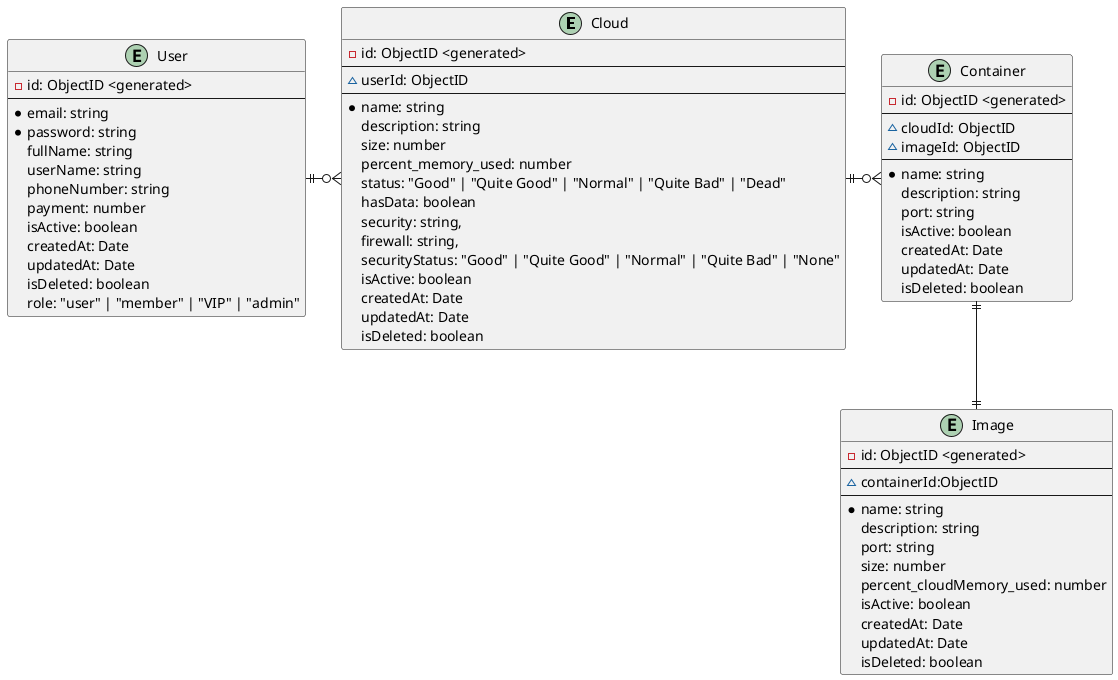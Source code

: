@startuml Application use cases diagram
skinparam actorStyle awesome

entity Cloud{
  -id: ObjectID <generated>
  --
  ~userId: ObjectID
  --
  *name: string
  description: string
  size: number
  percent_memory_used: number
  status: "Good" | "Quite Good" | "Normal" | "Quite Bad" | "Dead"
  hasData: boolean
  security: string,
  firewall: string,
  securityStatus: "Good" | "Quite Good" | "Normal" | "Quite Bad" | "None"
  isActive: boolean
  createdAt: Date
  updatedAt: Date
  isDeleted: boolean
}

entity Container{
  -id: ObjectID <generated>
  --
  ~cloudId: ObjectID
  ~imageId: ObjectID
  --
  *name: string
  description: string
  port: string
  isActive: boolean
  createdAt: Date
  updatedAt: Date
  isDeleted: boolean
}

entity Image{
  -id: ObjectID <generated>
  --
  ~containerId:ObjectID
  --
  *name: string
  description: string
  port: string
  size: number
  percent_cloudMemory_used: number
  isActive: boolean
  createdAt: Date
  updatedAt: Date
  isDeleted: boolean
}


entity User {
  -id: ObjectID <generated>
  --
  *email: string
  *password: string
  fullName: string
  userName: string
  phoneNumber: string
  payment: number
  isActive: boolean
  createdAt: Date
  updatedAt: Date
  isDeleted: boolean
  role: "user" | "member" | "VIP" | "admin"
}

Cloud ||-o{ Container
Container ||--|| Image
User ||-o{ Cloud




@enduml